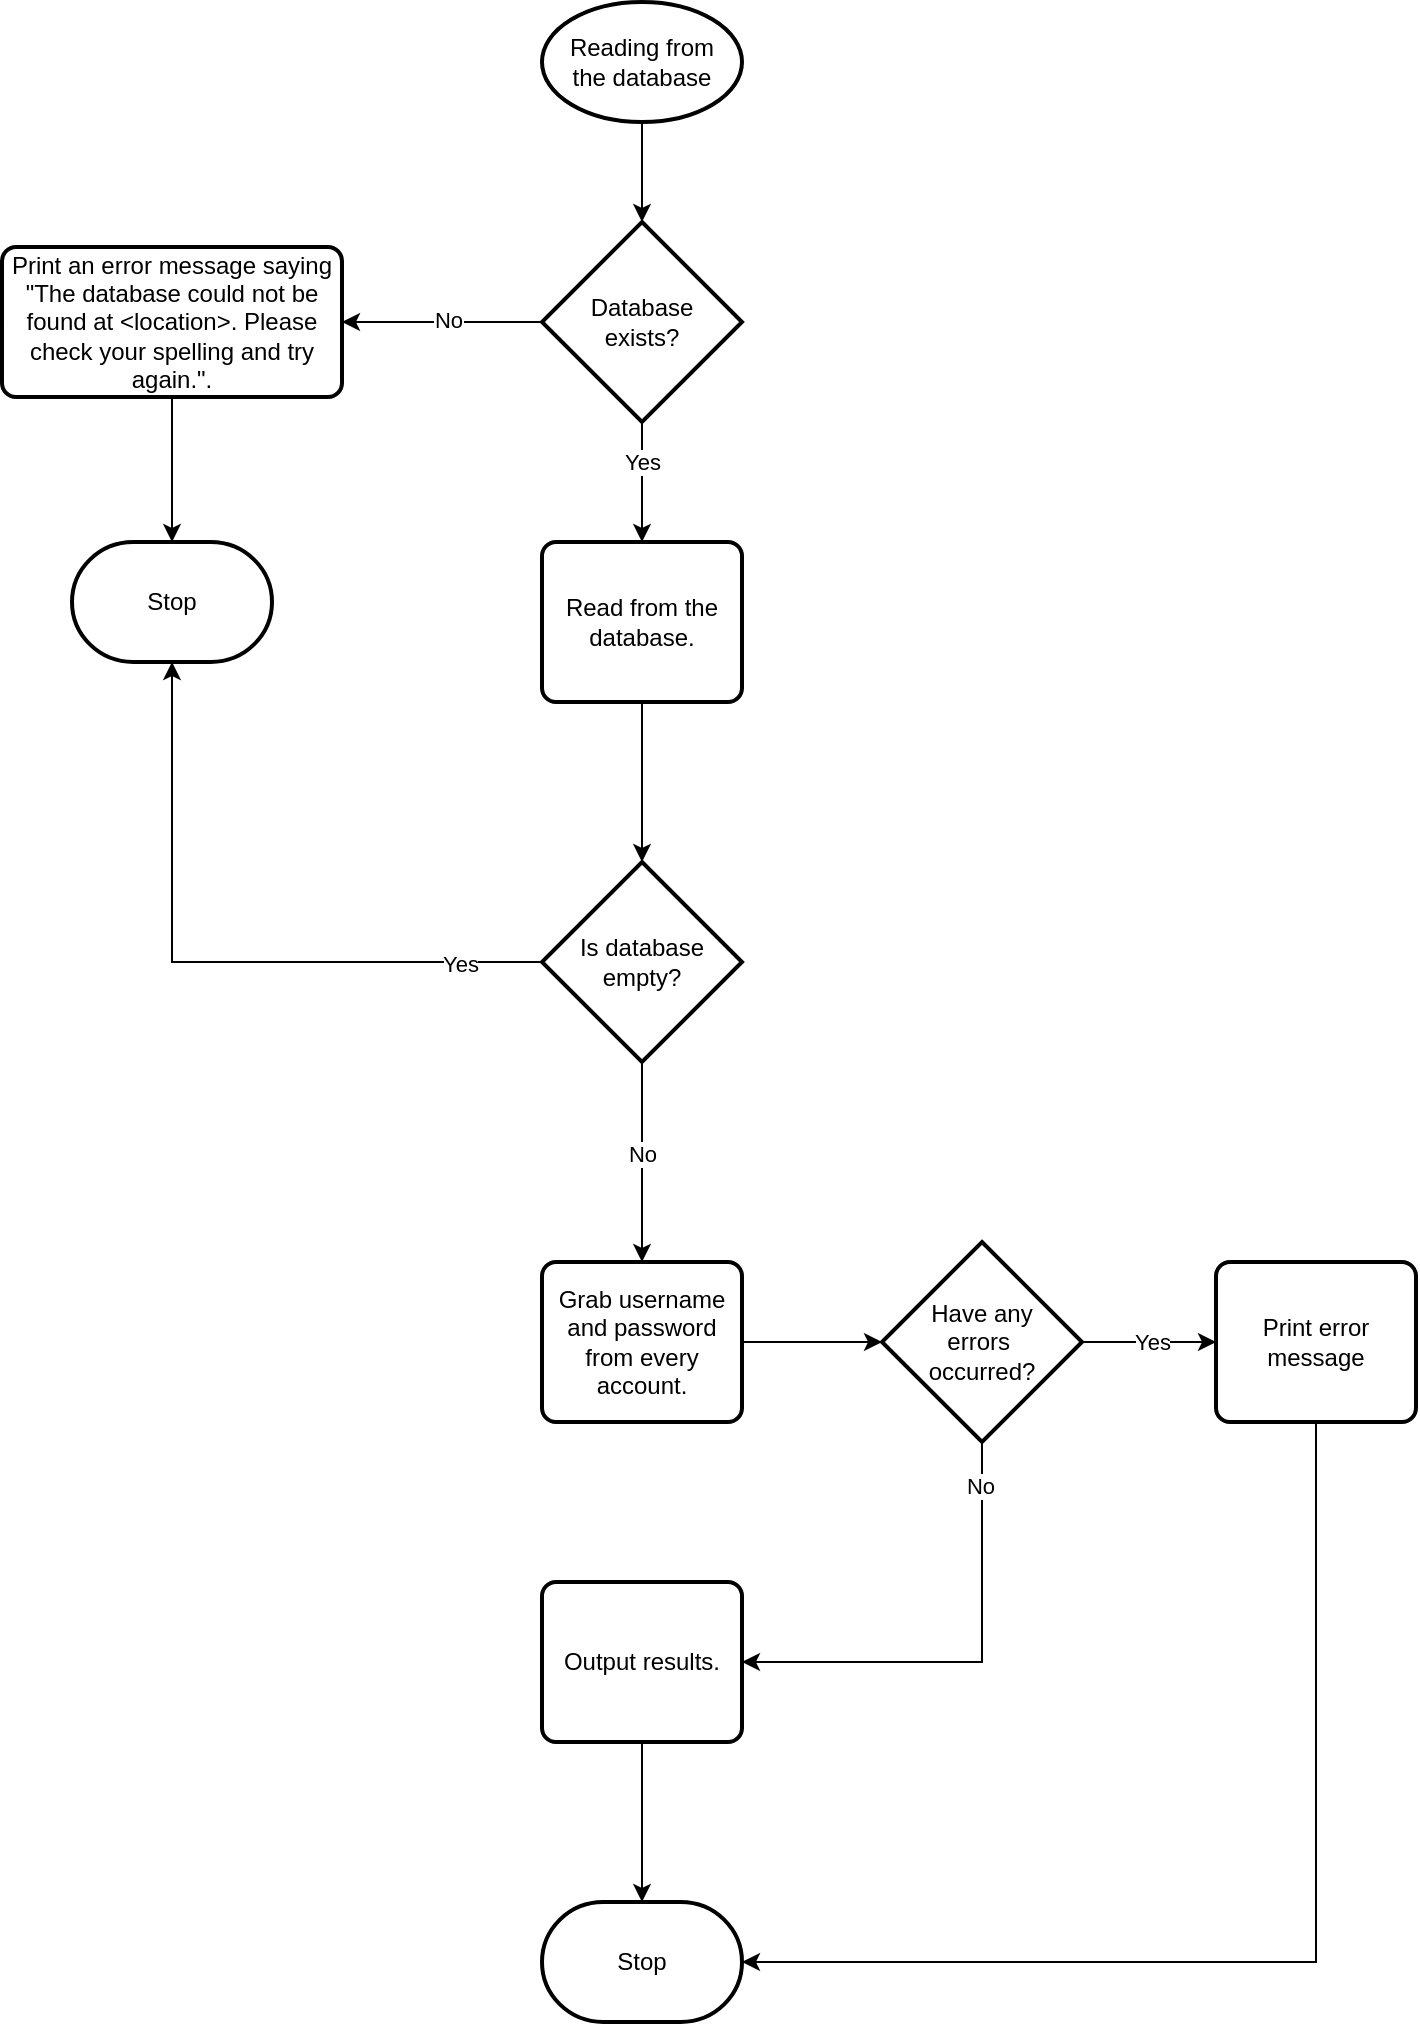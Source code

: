 <mxfile version="26.2.2">
  <diagram name="Reading from the database" id="D5-K963SdRJc8eYX8jDk">
    <mxGraphModel dx="1097" dy="513" grid="1" gridSize="10" guides="1" tooltips="1" connect="1" arrows="1" fold="1" page="1" pageScale="1" pageWidth="827" pageHeight="1169" math="0" shadow="0">
      <root>
        <mxCell id="0" />
        <mxCell id="1" parent="0" />
        <mxCell id="7UHhQ6SP-v3ME1cI1m8f-1" value="Reading from&lt;div&gt;the database&lt;/div&gt;" style="strokeWidth=2;html=1;shape=mxgraph.flowchart.start_1;whiteSpace=wrap;" vertex="1" parent="1">
          <mxGeometry x="390" y="50" width="100" height="60" as="geometry" />
        </mxCell>
        <mxCell id="7UHhQ6SP-v3ME1cI1m8f-5" style="edgeStyle=orthogonalEdgeStyle;rounded=0;orthogonalLoop=1;jettySize=auto;html=1;exitX=0;exitY=0.5;exitDx=0;exitDy=0;exitPerimeter=0;entryX=1;entryY=0.5;entryDx=0;entryDy=0;" edge="1" parent="1" source="7UHhQ6SP-v3ME1cI1m8f-2" target="7UHhQ6SP-v3ME1cI1m8f-4">
          <mxGeometry relative="1" as="geometry" />
        </mxCell>
        <mxCell id="7UHhQ6SP-v3ME1cI1m8f-6" value="No" style="edgeLabel;html=1;align=center;verticalAlign=middle;resizable=0;points=[];" vertex="1" connectable="0" parent="7UHhQ6SP-v3ME1cI1m8f-5">
          <mxGeometry x="-0.06" y="-1" relative="1" as="geometry">
            <mxPoint as="offset" />
          </mxGeometry>
        </mxCell>
        <mxCell id="7UHhQ6SP-v3ME1cI1m8f-11" style="edgeStyle=orthogonalEdgeStyle;rounded=0;orthogonalLoop=1;jettySize=auto;html=1;exitX=0.5;exitY=1;exitDx=0;exitDy=0;exitPerimeter=0;entryX=0.5;entryY=0;entryDx=0;entryDy=0;" edge="1" parent="1" source="7UHhQ6SP-v3ME1cI1m8f-2" target="7UHhQ6SP-v3ME1cI1m8f-9">
          <mxGeometry relative="1" as="geometry" />
        </mxCell>
        <mxCell id="7UHhQ6SP-v3ME1cI1m8f-33" value="Yes" style="edgeLabel;html=1;align=center;verticalAlign=middle;resizable=0;points=[];" vertex="1" connectable="0" parent="7UHhQ6SP-v3ME1cI1m8f-11">
          <mxGeometry x="-0.333" y="-1" relative="1" as="geometry">
            <mxPoint x="1" as="offset" />
          </mxGeometry>
        </mxCell>
        <mxCell id="7UHhQ6SP-v3ME1cI1m8f-2" value="Database&lt;div&gt;exists?&lt;/div&gt;" style="strokeWidth=2;html=1;shape=mxgraph.flowchart.decision;whiteSpace=wrap;" vertex="1" parent="1">
          <mxGeometry x="390" y="160" width="100" height="100" as="geometry" />
        </mxCell>
        <mxCell id="7UHhQ6SP-v3ME1cI1m8f-4" value="Print an error message saying&lt;div&gt;&quot;The database could not be found at &amp;lt;location&amp;gt;. Please check your spelling and try again.&quot;.&lt;/div&gt;" style="rounded=1;whiteSpace=wrap;html=1;absoluteArcSize=1;arcSize=14;strokeWidth=2;" vertex="1" parent="1">
          <mxGeometry x="120" y="172.5" width="170" height="75" as="geometry" />
        </mxCell>
        <mxCell id="7UHhQ6SP-v3ME1cI1m8f-7" value="Stop" style="strokeWidth=2;html=1;shape=mxgraph.flowchart.terminator;whiteSpace=wrap;" vertex="1" parent="1">
          <mxGeometry x="155" y="320" width="100" height="60" as="geometry" />
        </mxCell>
        <mxCell id="7UHhQ6SP-v3ME1cI1m8f-8" style="edgeStyle=orthogonalEdgeStyle;rounded=0;orthogonalLoop=1;jettySize=auto;html=1;exitX=0.5;exitY=1;exitDx=0;exitDy=0;entryX=0.5;entryY=0;entryDx=0;entryDy=0;entryPerimeter=0;" edge="1" parent="1" source="7UHhQ6SP-v3ME1cI1m8f-4" target="7UHhQ6SP-v3ME1cI1m8f-7">
          <mxGeometry relative="1" as="geometry" />
        </mxCell>
        <mxCell id="7UHhQ6SP-v3ME1cI1m8f-9" value="Read from the&lt;div&gt;database.&lt;/div&gt;" style="rounded=1;whiteSpace=wrap;html=1;absoluteArcSize=1;arcSize=14;strokeWidth=2;" vertex="1" parent="1">
          <mxGeometry x="390" y="320" width="100" height="80" as="geometry" />
        </mxCell>
        <mxCell id="7UHhQ6SP-v3ME1cI1m8f-10" style="edgeStyle=orthogonalEdgeStyle;rounded=0;orthogonalLoop=1;jettySize=auto;html=1;exitX=0.5;exitY=1;exitDx=0;exitDy=0;exitPerimeter=0;entryX=0.5;entryY=0;entryDx=0;entryDy=0;entryPerimeter=0;" edge="1" parent="1" source="7UHhQ6SP-v3ME1cI1m8f-1" target="7UHhQ6SP-v3ME1cI1m8f-2">
          <mxGeometry relative="1" as="geometry" />
        </mxCell>
        <mxCell id="7UHhQ6SP-v3ME1cI1m8f-19" style="edgeStyle=orthogonalEdgeStyle;rounded=0;orthogonalLoop=1;jettySize=auto;html=1;exitX=0.5;exitY=1;exitDx=0;exitDy=0;exitPerimeter=0;entryX=0.5;entryY=0;entryDx=0;entryDy=0;" edge="1" parent="1" source="7UHhQ6SP-v3ME1cI1m8f-13" target="7UHhQ6SP-v3ME1cI1m8f-18">
          <mxGeometry relative="1" as="geometry" />
        </mxCell>
        <mxCell id="7UHhQ6SP-v3ME1cI1m8f-20" value="No" style="edgeLabel;html=1;align=center;verticalAlign=middle;resizable=0;points=[];" vertex="1" connectable="0" parent="7UHhQ6SP-v3ME1cI1m8f-19">
          <mxGeometry x="-0.08" relative="1" as="geometry">
            <mxPoint as="offset" />
          </mxGeometry>
        </mxCell>
        <mxCell id="7UHhQ6SP-v3ME1cI1m8f-13" value="Is database&lt;div&gt;empty?&lt;/div&gt;" style="strokeWidth=2;html=1;shape=mxgraph.flowchart.decision;whiteSpace=wrap;" vertex="1" parent="1">
          <mxGeometry x="390" y="480" width="100" height="100" as="geometry" />
        </mxCell>
        <mxCell id="7UHhQ6SP-v3ME1cI1m8f-14" style="edgeStyle=orthogonalEdgeStyle;rounded=0;orthogonalLoop=1;jettySize=auto;html=1;exitX=0;exitY=0.5;exitDx=0;exitDy=0;exitPerimeter=0;entryX=0.5;entryY=1;entryDx=0;entryDy=0;entryPerimeter=0;" edge="1" parent="1" source="7UHhQ6SP-v3ME1cI1m8f-13" target="7UHhQ6SP-v3ME1cI1m8f-7">
          <mxGeometry relative="1" as="geometry" />
        </mxCell>
        <mxCell id="7UHhQ6SP-v3ME1cI1m8f-16" value="Yes" style="edgeLabel;html=1;align=center;verticalAlign=middle;resizable=0;points=[];" vertex="1" connectable="0" parent="7UHhQ6SP-v3ME1cI1m8f-14">
          <mxGeometry x="-0.756" y="1" relative="1" as="geometry">
            <mxPoint as="offset" />
          </mxGeometry>
        </mxCell>
        <mxCell id="7UHhQ6SP-v3ME1cI1m8f-17" style="edgeStyle=orthogonalEdgeStyle;rounded=0;orthogonalLoop=1;jettySize=auto;html=1;exitX=0.5;exitY=1;exitDx=0;exitDy=0;entryX=0.5;entryY=0;entryDx=0;entryDy=0;entryPerimeter=0;" edge="1" parent="1" source="7UHhQ6SP-v3ME1cI1m8f-9" target="7UHhQ6SP-v3ME1cI1m8f-13">
          <mxGeometry relative="1" as="geometry" />
        </mxCell>
        <mxCell id="7UHhQ6SP-v3ME1cI1m8f-18" value="Grab username and password from every account." style="rounded=1;whiteSpace=wrap;html=1;absoluteArcSize=1;arcSize=14;strokeWidth=2;" vertex="1" parent="1">
          <mxGeometry x="390" y="680" width="100" height="80" as="geometry" />
        </mxCell>
        <mxCell id="7UHhQ6SP-v3ME1cI1m8f-24" style="edgeStyle=orthogonalEdgeStyle;rounded=0;orthogonalLoop=1;jettySize=auto;html=1;exitX=0.5;exitY=1;exitDx=0;exitDy=0;exitPerimeter=0;entryX=1;entryY=0.5;entryDx=0;entryDy=0;" edge="1" parent="1" source="7UHhQ6SP-v3ME1cI1m8f-21" target="7UHhQ6SP-v3ME1cI1m8f-23">
          <mxGeometry relative="1" as="geometry" />
        </mxCell>
        <mxCell id="7UHhQ6SP-v3ME1cI1m8f-25" value="No" style="edgeLabel;html=1;align=center;verticalAlign=middle;resizable=0;points=[];" vertex="1" connectable="0" parent="7UHhQ6SP-v3ME1cI1m8f-24">
          <mxGeometry x="-0.809" y="-1" relative="1" as="geometry">
            <mxPoint as="offset" />
          </mxGeometry>
        </mxCell>
        <mxCell id="7UHhQ6SP-v3ME1cI1m8f-30" style="edgeStyle=orthogonalEdgeStyle;rounded=0;orthogonalLoop=1;jettySize=auto;html=1;exitX=1;exitY=0.5;exitDx=0;exitDy=0;exitPerimeter=0;entryX=0;entryY=0.5;entryDx=0;entryDy=0;" edge="1" parent="1" source="7UHhQ6SP-v3ME1cI1m8f-21" target="7UHhQ6SP-v3ME1cI1m8f-29">
          <mxGeometry relative="1" as="geometry" />
        </mxCell>
        <mxCell id="7UHhQ6SP-v3ME1cI1m8f-31" value="Yes" style="edgeLabel;html=1;align=center;verticalAlign=middle;resizable=0;points=[];" vertex="1" connectable="0" parent="7UHhQ6SP-v3ME1cI1m8f-30">
          <mxGeometry x="0.045" relative="1" as="geometry">
            <mxPoint as="offset" />
          </mxGeometry>
        </mxCell>
        <mxCell id="7UHhQ6SP-v3ME1cI1m8f-21" value="Have any&lt;div&gt;errors&amp;nbsp;&lt;/div&gt;&lt;div&gt;occurred?&lt;/div&gt;" style="strokeWidth=2;html=1;shape=mxgraph.flowchart.decision;whiteSpace=wrap;" vertex="1" parent="1">
          <mxGeometry x="560" y="670" width="100" height="100" as="geometry" />
        </mxCell>
        <mxCell id="7UHhQ6SP-v3ME1cI1m8f-22" style="edgeStyle=orthogonalEdgeStyle;rounded=0;orthogonalLoop=1;jettySize=auto;html=1;exitX=1;exitY=0.5;exitDx=0;exitDy=0;entryX=0;entryY=0.5;entryDx=0;entryDy=0;entryPerimeter=0;" edge="1" parent="1" source="7UHhQ6SP-v3ME1cI1m8f-18" target="7UHhQ6SP-v3ME1cI1m8f-21">
          <mxGeometry relative="1" as="geometry" />
        </mxCell>
        <mxCell id="7UHhQ6SP-v3ME1cI1m8f-23" value="Output results." style="rounded=1;whiteSpace=wrap;html=1;absoluteArcSize=1;arcSize=14;strokeWidth=2;" vertex="1" parent="1">
          <mxGeometry x="390" y="840" width="100" height="80" as="geometry" />
        </mxCell>
        <mxCell id="7UHhQ6SP-v3ME1cI1m8f-26" value="Stop" style="strokeWidth=2;html=1;shape=mxgraph.flowchart.terminator;whiteSpace=wrap;" vertex="1" parent="1">
          <mxGeometry x="390" y="1000" width="100" height="60" as="geometry" />
        </mxCell>
        <mxCell id="7UHhQ6SP-v3ME1cI1m8f-27" style="edgeStyle=orthogonalEdgeStyle;rounded=0;orthogonalLoop=1;jettySize=auto;html=1;exitX=0.5;exitY=1;exitDx=0;exitDy=0;entryX=0.5;entryY=0;entryDx=0;entryDy=0;entryPerimeter=0;" edge="1" parent="1" source="7UHhQ6SP-v3ME1cI1m8f-23" target="7UHhQ6SP-v3ME1cI1m8f-26">
          <mxGeometry relative="1" as="geometry" />
        </mxCell>
        <mxCell id="7UHhQ6SP-v3ME1cI1m8f-29" value="Print error message" style="rounded=1;whiteSpace=wrap;html=1;absoluteArcSize=1;arcSize=14;strokeWidth=2;" vertex="1" parent="1">
          <mxGeometry x="727" y="680" width="100" height="80" as="geometry" />
        </mxCell>
        <mxCell id="7UHhQ6SP-v3ME1cI1m8f-32" style="edgeStyle=orthogonalEdgeStyle;rounded=0;orthogonalLoop=1;jettySize=auto;html=1;exitX=0.5;exitY=1;exitDx=0;exitDy=0;entryX=1;entryY=0.5;entryDx=0;entryDy=0;entryPerimeter=0;" edge="1" parent="1" source="7UHhQ6SP-v3ME1cI1m8f-29" target="7UHhQ6SP-v3ME1cI1m8f-26">
          <mxGeometry relative="1" as="geometry" />
        </mxCell>
      </root>
    </mxGraphModel>
  </diagram>
</mxfile>
